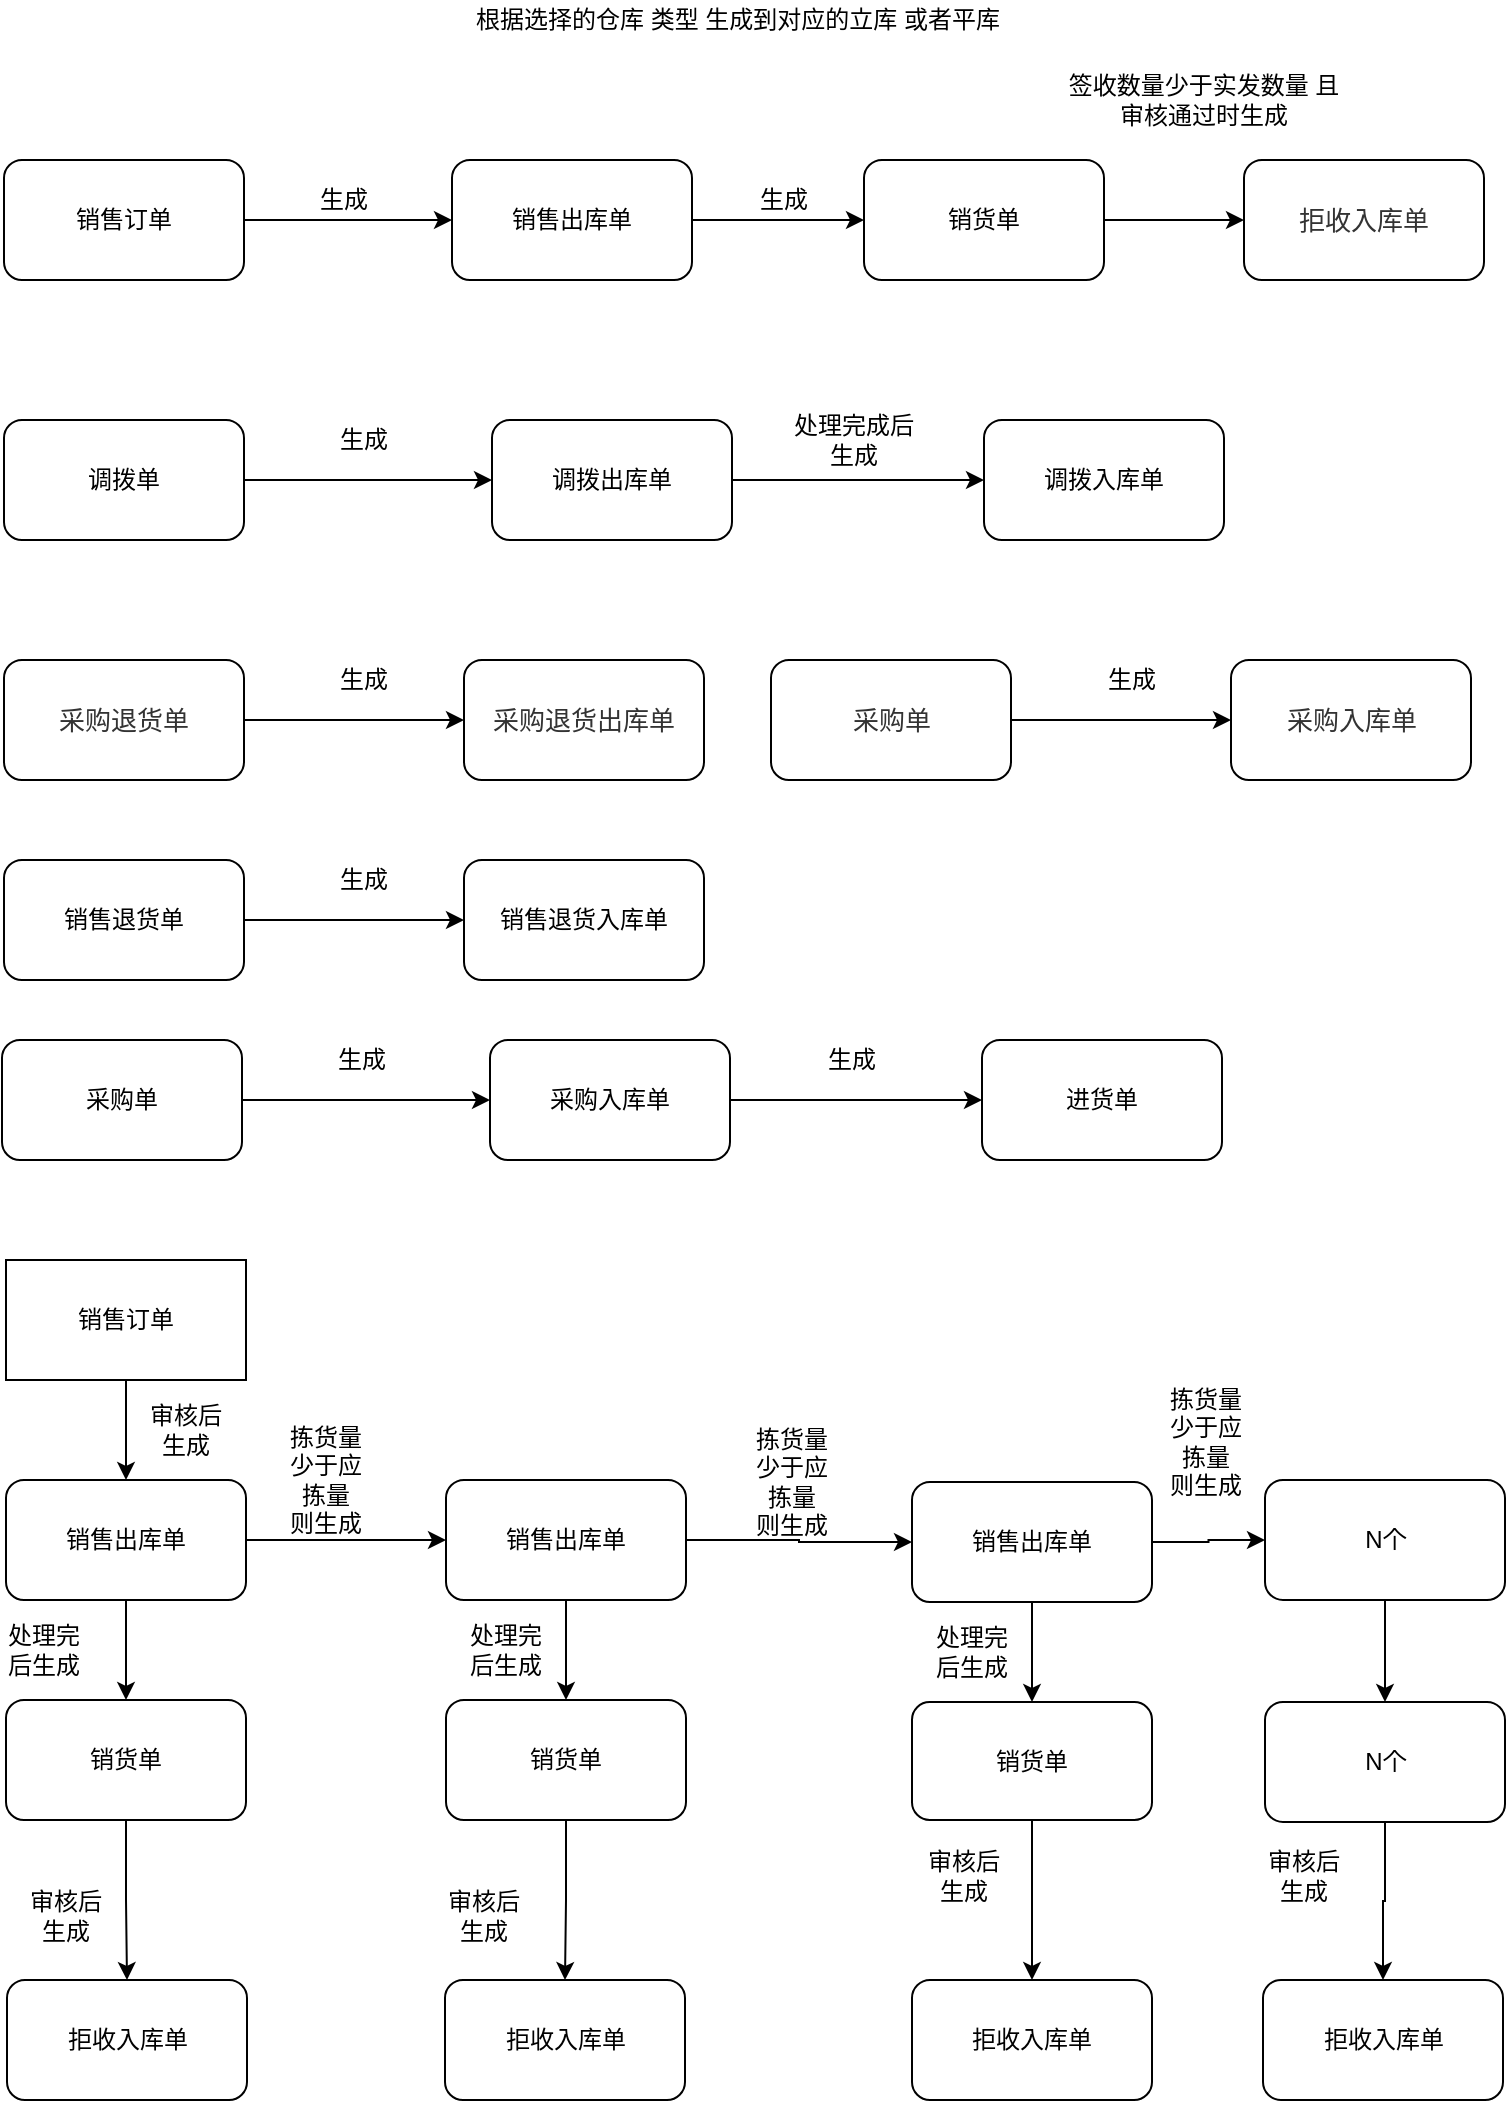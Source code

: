 <mxfile version="14.8.5" type="github">
  <diagram id="t-4Y7Y0Egl3iwmAaFjbk" name="Page-1">
    <mxGraphModel dx="1387" dy="751" grid="1" gridSize="10" guides="1" tooltips="1" connect="1" arrows="1" fold="1" page="1" pageScale="1" pageWidth="827" pageHeight="1169" math="0" shadow="0">
      <root>
        <mxCell id="0" />
        <mxCell id="1" parent="0" />
        <mxCell id="rSpn4YCXYYX2nCcFRK03-3" style="edgeStyle=orthogonalEdgeStyle;rounded=0;orthogonalLoop=1;jettySize=auto;html=1;exitX=1;exitY=0.5;exitDx=0;exitDy=0;entryX=0;entryY=0.5;entryDx=0;entryDy=0;" parent="1" source="rSpn4YCXYYX2nCcFRK03-1" target="rSpn4YCXYYX2nCcFRK03-2" edge="1">
          <mxGeometry relative="1" as="geometry" />
        </mxCell>
        <mxCell id="rSpn4YCXYYX2nCcFRK03-1" value="销售订单" style="rounded=1;whiteSpace=wrap;html=1;" parent="1" vertex="1">
          <mxGeometry x="50" y="130" width="120" height="60" as="geometry" />
        </mxCell>
        <mxCell id="rSpn4YCXYYX2nCcFRK03-5" style="edgeStyle=orthogonalEdgeStyle;rounded=0;orthogonalLoop=1;jettySize=auto;html=1;exitX=1;exitY=0.5;exitDx=0;exitDy=0;entryX=0;entryY=0.5;entryDx=0;entryDy=0;" parent="1" source="rSpn4YCXYYX2nCcFRK03-2" target="rSpn4YCXYYX2nCcFRK03-4" edge="1">
          <mxGeometry relative="1" as="geometry" />
        </mxCell>
        <mxCell id="rSpn4YCXYYX2nCcFRK03-2" value="销售出库单" style="rounded=1;whiteSpace=wrap;html=1;" parent="1" vertex="1">
          <mxGeometry x="274" y="130" width="120" height="60" as="geometry" />
        </mxCell>
        <mxCell id="rSpn4YCXYYX2nCcFRK03-9" style="edgeStyle=orthogonalEdgeStyle;rounded=0;orthogonalLoop=1;jettySize=auto;html=1;exitX=1;exitY=0.5;exitDx=0;exitDy=0;entryX=0;entryY=0.5;entryDx=0;entryDy=0;" parent="1" source="rSpn4YCXYYX2nCcFRK03-4" target="rSpn4YCXYYX2nCcFRK03-8" edge="1">
          <mxGeometry relative="1" as="geometry" />
        </mxCell>
        <mxCell id="rSpn4YCXYYX2nCcFRK03-4" value="销货单" style="rounded=1;whiteSpace=wrap;html=1;" parent="1" vertex="1">
          <mxGeometry x="480" y="130" width="120" height="60" as="geometry" />
        </mxCell>
        <mxCell id="rSpn4YCXYYX2nCcFRK03-6" value="生成" style="text;html=1;strokeColor=none;fillColor=none;align=center;verticalAlign=middle;whiteSpace=wrap;rounded=0;" parent="1" vertex="1">
          <mxGeometry x="200" y="140" width="40" height="20" as="geometry" />
        </mxCell>
        <mxCell id="rSpn4YCXYYX2nCcFRK03-7" value="生成" style="text;html=1;strokeColor=none;fillColor=none;align=center;verticalAlign=middle;whiteSpace=wrap;rounded=0;" parent="1" vertex="1">
          <mxGeometry x="420" y="140" width="40" height="20" as="geometry" />
        </mxCell>
        <mxCell id="rSpn4YCXYYX2nCcFRK03-8" value="&lt;span style=&quot;color: rgb(51 , 51 , 51) ; font-family: &amp;#34;arial normal&amp;#34; , &amp;#34;arial&amp;#34; , sans-serif ; font-size: 13px&quot;&gt;拒收入库单&lt;/span&gt;" style="rounded=1;whiteSpace=wrap;html=1;" parent="1" vertex="1">
          <mxGeometry x="670" y="130" width="120" height="60" as="geometry" />
        </mxCell>
        <mxCell id="rSpn4YCXYYX2nCcFRK03-11" value="根据选择的仓库 类型 生成到对应的立库 或者平库" style="text;html=1;strokeColor=none;fillColor=none;align=center;verticalAlign=middle;whiteSpace=wrap;rounded=0;" parent="1" vertex="1">
          <mxGeometry x="274" y="50" width="286" height="20" as="geometry" />
        </mxCell>
        <mxCell id="rSpn4YCXYYX2nCcFRK03-17" style="edgeStyle=orthogonalEdgeStyle;rounded=0;orthogonalLoop=1;jettySize=auto;html=1;exitX=1;exitY=0.5;exitDx=0;exitDy=0;entryX=0;entryY=0.5;entryDx=0;entryDy=0;" parent="1" source="rSpn4YCXYYX2nCcFRK03-12" target="rSpn4YCXYYX2nCcFRK03-13" edge="1">
          <mxGeometry relative="1" as="geometry" />
        </mxCell>
        <mxCell id="rSpn4YCXYYX2nCcFRK03-12" value="调拨单" style="rounded=1;whiteSpace=wrap;html=1;" parent="1" vertex="1">
          <mxGeometry x="50" y="260" width="120" height="60" as="geometry" />
        </mxCell>
        <mxCell id="rSpn4YCXYYX2nCcFRK03-21" style="edgeStyle=orthogonalEdgeStyle;rounded=0;orthogonalLoop=1;jettySize=auto;html=1;exitX=1;exitY=0.5;exitDx=0;exitDy=0;entryX=0;entryY=0.5;entryDx=0;entryDy=0;" parent="1" source="rSpn4YCXYYX2nCcFRK03-13" target="rSpn4YCXYYX2nCcFRK03-14" edge="1">
          <mxGeometry relative="1" as="geometry" />
        </mxCell>
        <mxCell id="rSpn4YCXYYX2nCcFRK03-13" value="调拨出库单" style="rounded=1;whiteSpace=wrap;html=1;" parent="1" vertex="1">
          <mxGeometry x="294" y="260" width="120" height="60" as="geometry" />
        </mxCell>
        <mxCell id="rSpn4YCXYYX2nCcFRK03-14" value="调拨入库单" style="rounded=1;whiteSpace=wrap;html=1;" parent="1" vertex="1">
          <mxGeometry x="540" y="260" width="120" height="60" as="geometry" />
        </mxCell>
        <mxCell id="rSpn4YCXYYX2nCcFRK03-20" value="生成" style="text;html=1;strokeColor=none;fillColor=none;align=center;verticalAlign=middle;whiteSpace=wrap;rounded=0;" parent="1" vertex="1">
          <mxGeometry x="210" y="260" width="40" height="20" as="geometry" />
        </mxCell>
        <mxCell id="rSpn4YCXYYX2nCcFRK03-22" value="处理完成后生成" style="text;html=1;strokeColor=none;fillColor=none;align=center;verticalAlign=middle;whiteSpace=wrap;rounded=0;" parent="1" vertex="1">
          <mxGeometry x="440" y="260" width="70" height="20" as="geometry" />
        </mxCell>
        <mxCell id="QGsb-GHNSpYOpkWVe1ox-3" style="edgeStyle=orthogonalEdgeStyle;rounded=0;orthogonalLoop=1;jettySize=auto;html=1;exitX=1;exitY=0.5;exitDx=0;exitDy=0;entryX=0;entryY=0.5;entryDx=0;entryDy=0;" parent="1" source="QGsb-GHNSpYOpkWVe1ox-1" target="QGsb-GHNSpYOpkWVe1ox-2" edge="1">
          <mxGeometry relative="1" as="geometry" />
        </mxCell>
        <mxCell id="QGsb-GHNSpYOpkWVe1ox-1" value="&lt;span style=&quot;color: rgb(51 , 51 , 51) ; font-family: &amp;#34;microsoftyahei&amp;#34; , , sans-serif ; font-size: 13px&quot;&gt;采购退货单&lt;/span&gt;" style="rounded=1;whiteSpace=wrap;html=1;" parent="1" vertex="1">
          <mxGeometry x="50" y="380" width="120" height="60" as="geometry" />
        </mxCell>
        <mxCell id="QGsb-GHNSpYOpkWVe1ox-2" value="&lt;span style=&quot;color: rgb(51 , 51 , 51) ; font-family: &amp;#34;microsoftyahei&amp;#34; , , sans-serif ; font-size: 13px&quot;&gt;采购退货出库单&lt;/span&gt;" style="rounded=1;whiteSpace=wrap;html=1;" parent="1" vertex="1">
          <mxGeometry x="280" y="380" width="120" height="60" as="geometry" />
        </mxCell>
        <mxCell id="QGsb-GHNSpYOpkWVe1ox-4" value="生成" style="text;html=1;strokeColor=none;fillColor=none;align=center;verticalAlign=middle;whiteSpace=wrap;rounded=0;" parent="1" vertex="1">
          <mxGeometry x="210" y="380" width="40" height="20" as="geometry" />
        </mxCell>
        <mxCell id="QGsb-GHNSpYOpkWVe1ox-7" style="edgeStyle=orthogonalEdgeStyle;rounded=0;orthogonalLoop=1;jettySize=auto;html=1;exitX=1;exitY=0.5;exitDx=0;exitDy=0;entryX=0;entryY=0.5;entryDx=0;entryDy=0;" parent="1" source="QGsb-GHNSpYOpkWVe1ox-5" target="QGsb-GHNSpYOpkWVe1ox-6" edge="1">
          <mxGeometry relative="1" as="geometry" />
        </mxCell>
        <mxCell id="QGsb-GHNSpYOpkWVe1ox-5" value="销售退货单" style="rounded=1;whiteSpace=wrap;html=1;" parent="1" vertex="1">
          <mxGeometry x="50" y="480" width="120" height="60" as="geometry" />
        </mxCell>
        <mxCell id="QGsb-GHNSpYOpkWVe1ox-6" value="销售退货入库单" style="rounded=1;whiteSpace=wrap;html=1;" parent="1" vertex="1">
          <mxGeometry x="280" y="480" width="120" height="60" as="geometry" />
        </mxCell>
        <mxCell id="QGsb-GHNSpYOpkWVe1ox-8" value="生成" style="text;html=1;strokeColor=none;fillColor=none;align=center;verticalAlign=middle;whiteSpace=wrap;rounded=0;" parent="1" vertex="1">
          <mxGeometry x="210" y="480" width="40" height="20" as="geometry" />
        </mxCell>
        <mxCell id="o1FIK1EitSxrQL2c7iuE-5" value="签收数量少于实发数量 且审核通过时生成" style="text;html=1;strokeColor=none;fillColor=none;align=center;verticalAlign=middle;whiteSpace=wrap;rounded=0;" parent="1" vertex="1">
          <mxGeometry x="580" y="70" width="140" height="60" as="geometry" />
        </mxCell>
        <mxCell id="o1FIK1EitSxrQL2c7iuE-15" style="edgeStyle=orthogonalEdgeStyle;rounded=0;orthogonalLoop=1;jettySize=auto;html=1;exitX=0.5;exitY=1;exitDx=0;exitDy=0;entryX=0.5;entryY=0;entryDx=0;entryDy=0;" parent="1" source="o1FIK1EitSxrQL2c7iuE-13" target="o1FIK1EitSxrQL2c7iuE-14" edge="1">
          <mxGeometry relative="1" as="geometry" />
        </mxCell>
        <mxCell id="o1FIK1EitSxrQL2c7iuE-13" value="销售订单" style="rounded=0;whiteSpace=wrap;html=1;" parent="1" vertex="1">
          <mxGeometry x="51" y="680" width="120" height="60" as="geometry" />
        </mxCell>
        <mxCell id="o1FIK1EitSxrQL2c7iuE-18" style="edgeStyle=orthogonalEdgeStyle;rounded=0;orthogonalLoop=1;jettySize=auto;html=1;exitX=0.5;exitY=1;exitDx=0;exitDy=0;" parent="1" source="o1FIK1EitSxrQL2c7iuE-14" target="o1FIK1EitSxrQL2c7iuE-17" edge="1">
          <mxGeometry relative="1" as="geometry" />
        </mxCell>
        <mxCell id="o1FIK1EitSxrQL2c7iuE-22" style="edgeStyle=orthogonalEdgeStyle;rounded=0;orthogonalLoop=1;jettySize=auto;html=1;exitX=1;exitY=0.5;exitDx=0;exitDy=0;" parent="1" source="o1FIK1EitSxrQL2c7iuE-14" target="o1FIK1EitSxrQL2c7iuE-21" edge="1">
          <mxGeometry relative="1" as="geometry" />
        </mxCell>
        <mxCell id="o1FIK1EitSxrQL2c7iuE-14" value="销售出库单" style="rounded=1;whiteSpace=wrap;html=1;" parent="1" vertex="1">
          <mxGeometry x="51" y="790" width="120" height="60" as="geometry" />
        </mxCell>
        <mxCell id="o1FIK1EitSxrQL2c7iuE-16" value="审核后生成" style="text;html=1;strokeColor=none;fillColor=none;align=center;verticalAlign=middle;whiteSpace=wrap;rounded=0;" parent="1" vertex="1">
          <mxGeometry x="121" y="755" width="40" height="20" as="geometry" />
        </mxCell>
        <mxCell id="o1FIK1EitSxrQL2c7iuE-38" style="edgeStyle=orthogonalEdgeStyle;rounded=0;orthogonalLoop=1;jettySize=auto;html=1;exitX=0.5;exitY=1;exitDx=0;exitDy=0;entryX=0.5;entryY=0;entryDx=0;entryDy=0;" parent="1" source="o1FIK1EitSxrQL2c7iuE-17" target="o1FIK1EitSxrQL2c7iuE-37" edge="1">
          <mxGeometry relative="1" as="geometry" />
        </mxCell>
        <mxCell id="o1FIK1EitSxrQL2c7iuE-17" value="销货单" style="rounded=1;whiteSpace=wrap;html=1;" parent="1" vertex="1">
          <mxGeometry x="51" y="900" width="120" height="60" as="geometry" />
        </mxCell>
        <mxCell id="o1FIK1EitSxrQL2c7iuE-19" value="处理完后生成" style="text;html=1;strokeColor=none;fillColor=none;align=center;verticalAlign=middle;whiteSpace=wrap;rounded=0;" parent="1" vertex="1">
          <mxGeometry x="50" y="865" width="40" height="20" as="geometry" />
        </mxCell>
        <mxCell id="o1FIK1EitSxrQL2c7iuE-25" style="edgeStyle=orthogonalEdgeStyle;rounded=0;orthogonalLoop=1;jettySize=auto;html=1;exitX=0.5;exitY=1;exitDx=0;exitDy=0;entryX=0.5;entryY=0;entryDx=0;entryDy=0;" parent="1" source="o1FIK1EitSxrQL2c7iuE-21" target="o1FIK1EitSxrQL2c7iuE-24" edge="1">
          <mxGeometry relative="1" as="geometry" />
        </mxCell>
        <mxCell id="o1FIK1EitSxrQL2c7iuE-32" style="edgeStyle=orthogonalEdgeStyle;rounded=0;orthogonalLoop=1;jettySize=auto;html=1;" parent="1" source="o1FIK1EitSxrQL2c7iuE-21" target="o1FIK1EitSxrQL2c7iuE-28" edge="1">
          <mxGeometry relative="1" as="geometry" />
        </mxCell>
        <mxCell id="o1FIK1EitSxrQL2c7iuE-21" value="销售出库单" style="rounded=1;whiteSpace=wrap;html=1;" parent="1" vertex="1">
          <mxGeometry x="271" y="790" width="120" height="60" as="geometry" />
        </mxCell>
        <mxCell id="o1FIK1EitSxrQL2c7iuE-23" value="拣货量少于应拣量 则生成" style="text;html=1;strokeColor=none;fillColor=none;align=center;verticalAlign=middle;whiteSpace=wrap;rounded=0;" parent="1" vertex="1">
          <mxGeometry x="191" y="780" width="40" height="20" as="geometry" />
        </mxCell>
        <mxCell id="o1FIK1EitSxrQL2c7iuE-58" style="edgeStyle=orthogonalEdgeStyle;rounded=0;orthogonalLoop=1;jettySize=auto;html=1;exitX=0.5;exitY=1;exitDx=0;exitDy=0;" parent="1" source="o1FIK1EitSxrQL2c7iuE-24" target="o1FIK1EitSxrQL2c7iuE-52" edge="1">
          <mxGeometry relative="1" as="geometry" />
        </mxCell>
        <mxCell id="o1FIK1EitSxrQL2c7iuE-24" value="销货单" style="rounded=1;whiteSpace=wrap;html=1;" parent="1" vertex="1">
          <mxGeometry x="271" y="900" width="120" height="60" as="geometry" />
        </mxCell>
        <mxCell id="o1FIK1EitSxrQL2c7iuE-26" value="处理完后生成" style="text;html=1;strokeColor=none;fillColor=none;align=center;verticalAlign=middle;whiteSpace=wrap;rounded=0;" parent="1" vertex="1">
          <mxGeometry x="281" y="865" width="40" height="20" as="geometry" />
        </mxCell>
        <mxCell id="o1FIK1EitSxrQL2c7iuE-27" style="edgeStyle=orthogonalEdgeStyle;rounded=0;orthogonalLoop=1;jettySize=auto;html=1;exitX=0.5;exitY=1;exitDx=0;exitDy=0;entryX=0.5;entryY=0;entryDx=0;entryDy=0;" parent="1" source="o1FIK1EitSxrQL2c7iuE-28" target="o1FIK1EitSxrQL2c7iuE-30" edge="1">
          <mxGeometry relative="1" as="geometry" />
        </mxCell>
        <mxCell id="o1FIK1EitSxrQL2c7iuE-35" style="edgeStyle=orthogonalEdgeStyle;rounded=0;orthogonalLoop=1;jettySize=auto;html=1;exitX=1;exitY=0.5;exitDx=0;exitDy=0;entryX=0;entryY=0.5;entryDx=0;entryDy=0;" parent="1" source="o1FIK1EitSxrQL2c7iuE-28" target="o1FIK1EitSxrQL2c7iuE-33" edge="1">
          <mxGeometry relative="1" as="geometry" />
        </mxCell>
        <mxCell id="o1FIK1EitSxrQL2c7iuE-28" value="销售出库单" style="rounded=1;whiteSpace=wrap;html=1;" parent="1" vertex="1">
          <mxGeometry x="504" y="791" width="120" height="60" as="geometry" />
        </mxCell>
        <mxCell id="o1FIK1EitSxrQL2c7iuE-29" value="拣货量少于应拣量 则生成" style="text;html=1;strokeColor=none;fillColor=none;align=center;verticalAlign=middle;whiteSpace=wrap;rounded=0;" parent="1" vertex="1">
          <mxGeometry x="424" y="781" width="40" height="20" as="geometry" />
        </mxCell>
        <mxCell id="o1FIK1EitSxrQL2c7iuE-59" style="edgeStyle=orthogonalEdgeStyle;rounded=0;orthogonalLoop=1;jettySize=auto;html=1;exitX=0.5;exitY=1;exitDx=0;exitDy=0;entryX=0.5;entryY=0;entryDx=0;entryDy=0;" parent="1" source="o1FIK1EitSxrQL2c7iuE-30" target="o1FIK1EitSxrQL2c7iuE-54" edge="1">
          <mxGeometry relative="1" as="geometry" />
        </mxCell>
        <mxCell id="o1FIK1EitSxrQL2c7iuE-30" value="销货单" style="rounded=1;whiteSpace=wrap;html=1;" parent="1" vertex="1">
          <mxGeometry x="504" y="901" width="120" height="59" as="geometry" />
        </mxCell>
        <mxCell id="o1FIK1EitSxrQL2c7iuE-31" value="处理完后生成" style="text;html=1;strokeColor=none;fillColor=none;align=center;verticalAlign=middle;whiteSpace=wrap;rounded=0;" parent="1" vertex="1">
          <mxGeometry x="514" y="866" width="40" height="20" as="geometry" />
        </mxCell>
        <mxCell id="GtE0cavnArqcX0atf7Ze-1" style="edgeStyle=orthogonalEdgeStyle;rounded=0;orthogonalLoop=1;jettySize=auto;html=1;exitX=0.5;exitY=1;exitDx=0;exitDy=0;" parent="1" source="o1FIK1EitSxrQL2c7iuE-33" target="o1FIK1EitSxrQL2c7iuE-34" edge="1">
          <mxGeometry relative="1" as="geometry" />
        </mxCell>
        <mxCell id="o1FIK1EitSxrQL2c7iuE-33" value="N个" style="rounded=1;whiteSpace=wrap;html=1;" parent="1" vertex="1">
          <mxGeometry x="680.5" y="790" width="120" height="60" as="geometry" />
        </mxCell>
        <mxCell id="o1FIK1EitSxrQL2c7iuE-60" style="edgeStyle=orthogonalEdgeStyle;rounded=0;orthogonalLoop=1;jettySize=auto;html=1;exitX=0.5;exitY=1;exitDx=0;exitDy=0;entryX=0.5;entryY=0;entryDx=0;entryDy=0;" parent="1" source="o1FIK1EitSxrQL2c7iuE-34" target="o1FIK1EitSxrQL2c7iuE-56" edge="1">
          <mxGeometry relative="1" as="geometry" />
        </mxCell>
        <mxCell id="o1FIK1EitSxrQL2c7iuE-34" value="N个" style="rounded=1;whiteSpace=wrap;html=1;" parent="1" vertex="1">
          <mxGeometry x="680.5" y="901" width="120" height="60" as="geometry" />
        </mxCell>
        <mxCell id="o1FIK1EitSxrQL2c7iuE-37" value="拒收入库单" style="rounded=1;whiteSpace=wrap;html=1;" parent="1" vertex="1">
          <mxGeometry x="51.5" y="1040" width="120" height="60" as="geometry" />
        </mxCell>
        <mxCell id="o1FIK1EitSxrQL2c7iuE-39" value="审核后生成" style="text;html=1;strokeColor=none;fillColor=none;align=center;verticalAlign=middle;whiteSpace=wrap;rounded=0;" parent="1" vertex="1">
          <mxGeometry x="60.5" y="1000" width="40" height="15" as="geometry" />
        </mxCell>
        <mxCell id="o1FIK1EitSxrQL2c7iuE-52" value="拒收入库单" style="rounded=1;whiteSpace=wrap;html=1;" parent="1" vertex="1">
          <mxGeometry x="270.5" y="1040" width="120" height="60" as="geometry" />
        </mxCell>
        <mxCell id="o1FIK1EitSxrQL2c7iuE-53" value="审核后生成" style="text;html=1;strokeColor=none;fillColor=none;align=center;verticalAlign=middle;whiteSpace=wrap;rounded=0;" parent="1" vertex="1">
          <mxGeometry x="269.5" y="1000" width="40" height="15" as="geometry" />
        </mxCell>
        <mxCell id="o1FIK1EitSxrQL2c7iuE-54" value="拒收入库单" style="rounded=1;whiteSpace=wrap;html=1;" parent="1" vertex="1">
          <mxGeometry x="504" y="1040" width="120" height="60" as="geometry" />
        </mxCell>
        <mxCell id="o1FIK1EitSxrQL2c7iuE-55" value="审核后生成" style="text;html=1;strokeColor=none;fillColor=none;align=center;verticalAlign=middle;whiteSpace=wrap;rounded=0;" parent="1" vertex="1">
          <mxGeometry x="509.5" y="980" width="40" height="15" as="geometry" />
        </mxCell>
        <mxCell id="o1FIK1EitSxrQL2c7iuE-56" value="拒收入库单" style="rounded=1;whiteSpace=wrap;html=1;" parent="1" vertex="1">
          <mxGeometry x="679.5" y="1040" width="120" height="60" as="geometry" />
        </mxCell>
        <mxCell id="o1FIK1EitSxrQL2c7iuE-57" value="审核后生成" style="text;html=1;strokeColor=none;fillColor=none;align=center;verticalAlign=middle;whiteSpace=wrap;rounded=0;" parent="1" vertex="1">
          <mxGeometry x="679.5" y="980" width="40" height="15" as="geometry" />
        </mxCell>
        <mxCell id="o1FIK1EitSxrQL2c7iuE-61" value="拣货量少于应拣量 则生成" style="text;html=1;strokeColor=none;fillColor=none;align=center;verticalAlign=middle;whiteSpace=wrap;rounded=0;" parent="1" vertex="1">
          <mxGeometry x="630.5" y="761" width="40" height="20" as="geometry" />
        </mxCell>
        <mxCell id="GtE0cavnArqcX0atf7Ze-2" style="edgeStyle=orthogonalEdgeStyle;rounded=0;orthogonalLoop=1;jettySize=auto;html=1;exitX=1;exitY=0.5;exitDx=0;exitDy=0;entryX=0;entryY=0.5;entryDx=0;entryDy=0;" parent="1" source="GtE0cavnArqcX0atf7Ze-3" target="GtE0cavnArqcX0atf7Ze-4" edge="1">
          <mxGeometry relative="1" as="geometry" />
        </mxCell>
        <mxCell id="GtE0cavnArqcX0atf7Ze-3" value="&lt;span style=&quot;color: rgb(51 , 51 , 51) ; font-family: &amp;#34;microsoftyahei&amp;#34; , , sans-serif ; font-size: 13px&quot;&gt;采购单&lt;/span&gt;" style="rounded=1;whiteSpace=wrap;html=1;" parent="1" vertex="1">
          <mxGeometry x="433.5" y="380" width="120" height="60" as="geometry" />
        </mxCell>
        <mxCell id="GtE0cavnArqcX0atf7Ze-4" value="&lt;span style=&quot;color: rgb(51 , 51 , 51) ; font-family: &amp;#34;microsoftyahei&amp;#34; , , sans-serif ; font-size: 13px&quot;&gt;采购入库单&lt;/span&gt;" style="rounded=1;whiteSpace=wrap;html=1;" parent="1" vertex="1">
          <mxGeometry x="663.5" y="380" width="120" height="60" as="geometry" />
        </mxCell>
        <mxCell id="GtE0cavnArqcX0atf7Ze-5" value="生成" style="text;html=1;strokeColor=none;fillColor=none;align=center;verticalAlign=middle;whiteSpace=wrap;rounded=0;" parent="1" vertex="1">
          <mxGeometry x="593.5" y="380" width="40" height="20" as="geometry" />
        </mxCell>
        <mxCell id="YjDab7ZAel5CCQORG36x-1" style="edgeStyle=orthogonalEdgeStyle;rounded=0;orthogonalLoop=1;jettySize=auto;html=1;exitX=1;exitY=0.5;exitDx=0;exitDy=0;entryX=0;entryY=0.5;entryDx=0;entryDy=0;" edge="1" parent="1" source="YjDab7ZAel5CCQORG36x-2" target="YjDab7ZAel5CCQORG36x-4">
          <mxGeometry relative="1" as="geometry" />
        </mxCell>
        <mxCell id="YjDab7ZAel5CCQORG36x-2" value="采购单" style="rounded=1;whiteSpace=wrap;html=1;" vertex="1" parent="1">
          <mxGeometry x="49" y="570" width="120" height="60" as="geometry" />
        </mxCell>
        <mxCell id="YjDab7ZAel5CCQORG36x-3" style="edgeStyle=orthogonalEdgeStyle;rounded=0;orthogonalLoop=1;jettySize=auto;html=1;exitX=1;exitY=0.5;exitDx=0;exitDy=0;entryX=0;entryY=0.5;entryDx=0;entryDy=0;" edge="1" parent="1" source="YjDab7ZAel5CCQORG36x-4" target="YjDab7ZAel5CCQORG36x-5">
          <mxGeometry relative="1" as="geometry" />
        </mxCell>
        <mxCell id="YjDab7ZAel5CCQORG36x-4" value="采购入库单" style="rounded=1;whiteSpace=wrap;html=1;" vertex="1" parent="1">
          <mxGeometry x="293" y="570" width="120" height="60" as="geometry" />
        </mxCell>
        <mxCell id="YjDab7ZAel5CCQORG36x-5" value="进货单" style="rounded=1;whiteSpace=wrap;html=1;" vertex="1" parent="1">
          <mxGeometry x="539" y="570" width="120" height="60" as="geometry" />
        </mxCell>
        <mxCell id="YjDab7ZAel5CCQORG36x-6" value="生成" style="text;html=1;strokeColor=none;fillColor=none;align=center;verticalAlign=middle;whiteSpace=wrap;rounded=0;" vertex="1" parent="1">
          <mxGeometry x="209" y="570" width="40" height="20" as="geometry" />
        </mxCell>
        <mxCell id="YjDab7ZAel5CCQORG36x-7" value="生成" style="text;html=1;strokeColor=none;fillColor=none;align=center;verticalAlign=middle;whiteSpace=wrap;rounded=0;" vertex="1" parent="1">
          <mxGeometry x="439" y="570" width="70" height="20" as="geometry" />
        </mxCell>
      </root>
    </mxGraphModel>
  </diagram>
</mxfile>
